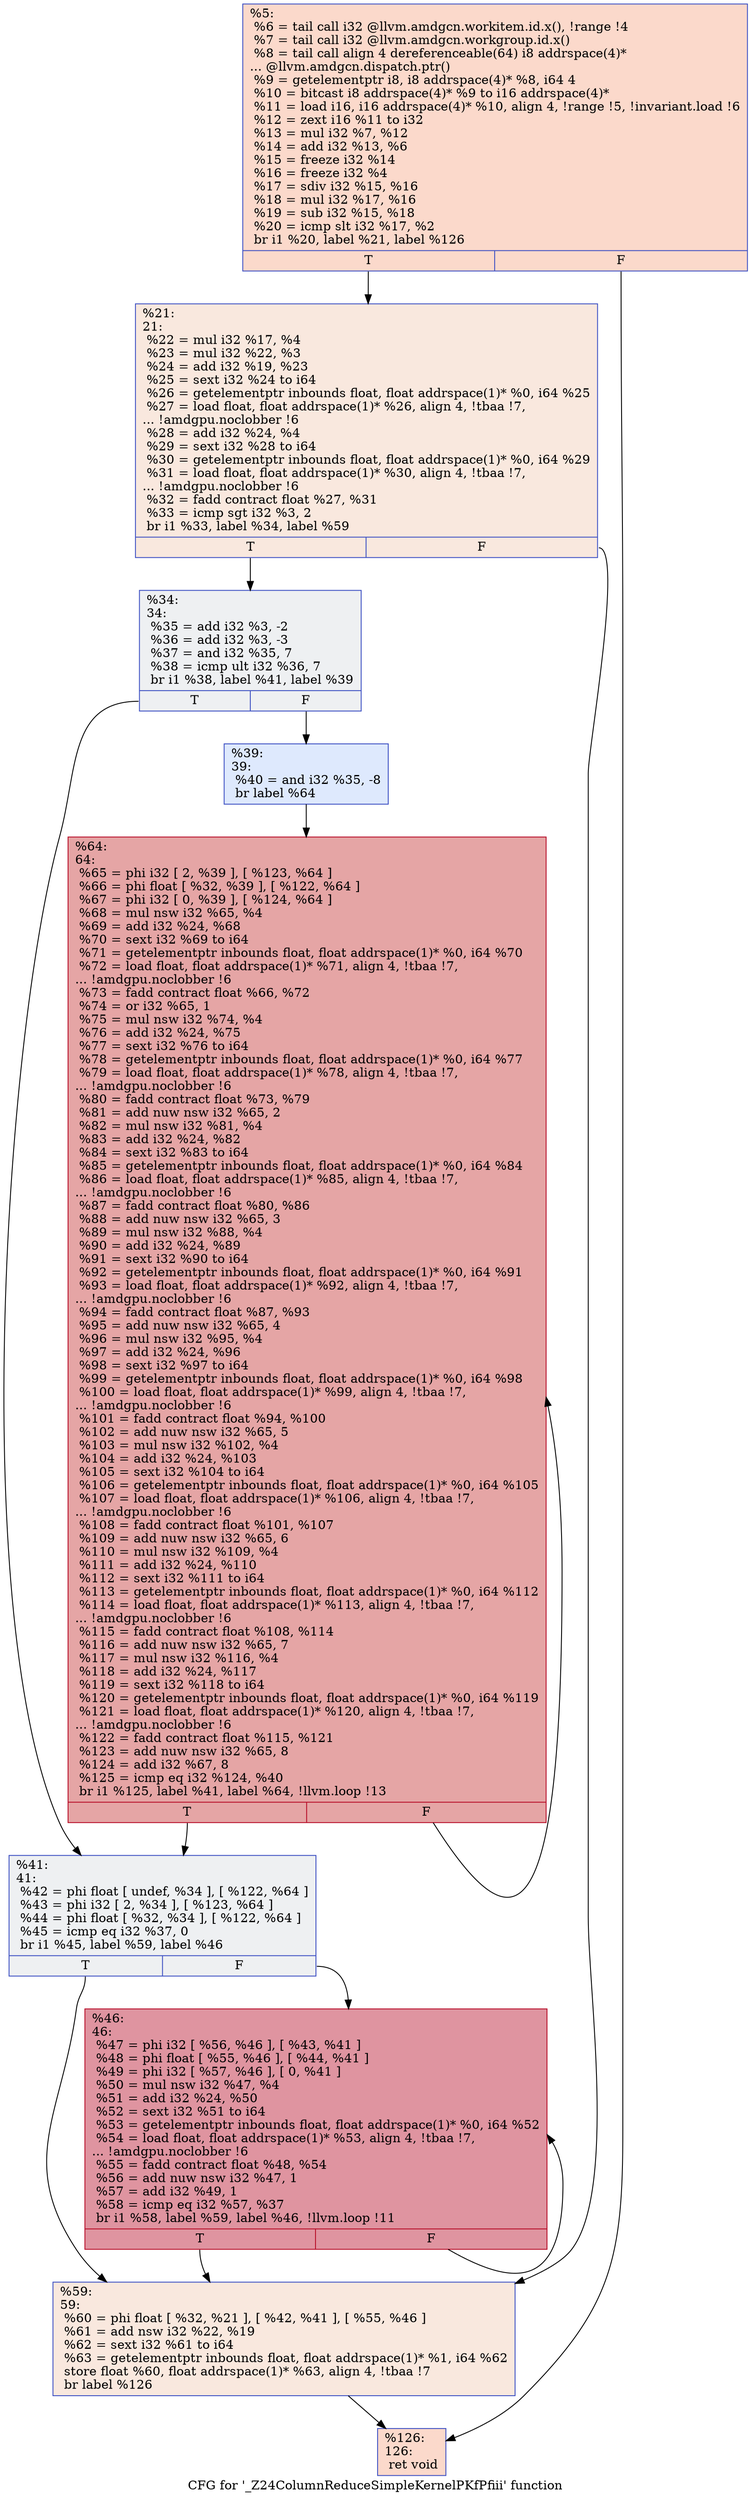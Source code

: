 digraph "CFG for '_Z24ColumnReduceSimpleKernelPKfPfiii' function" {
	label="CFG for '_Z24ColumnReduceSimpleKernelPKfPfiii' function";

	Node0x5a28320 [shape=record,color="#3d50c3ff", style=filled, fillcolor="#f7a88970",label="{%5:\l  %6 = tail call i32 @llvm.amdgcn.workitem.id.x(), !range !4\l  %7 = tail call i32 @llvm.amdgcn.workgroup.id.x()\l  %8 = tail call align 4 dereferenceable(64) i8 addrspace(4)*\l... @llvm.amdgcn.dispatch.ptr()\l  %9 = getelementptr i8, i8 addrspace(4)* %8, i64 4\l  %10 = bitcast i8 addrspace(4)* %9 to i16 addrspace(4)*\l  %11 = load i16, i16 addrspace(4)* %10, align 4, !range !5, !invariant.load !6\l  %12 = zext i16 %11 to i32\l  %13 = mul i32 %7, %12\l  %14 = add i32 %13, %6\l  %15 = freeze i32 %14\l  %16 = freeze i32 %4\l  %17 = sdiv i32 %15, %16\l  %18 = mul i32 %17, %16\l  %19 = sub i32 %15, %18\l  %20 = icmp slt i32 %17, %2\l  br i1 %20, label %21, label %126\l|{<s0>T|<s1>F}}"];
	Node0x5a28320:s0 -> Node0x5a2a540;
	Node0x5a28320:s1 -> Node0x5a2a5d0;
	Node0x5a2a540 [shape=record,color="#3d50c3ff", style=filled, fillcolor="#f2cab570",label="{%21:\l21:                                               \l  %22 = mul i32 %17, %4\l  %23 = mul i32 %22, %3\l  %24 = add i32 %19, %23\l  %25 = sext i32 %24 to i64\l  %26 = getelementptr inbounds float, float addrspace(1)* %0, i64 %25\l  %27 = load float, float addrspace(1)* %26, align 4, !tbaa !7,\l... !amdgpu.noclobber !6\l  %28 = add i32 %24, %4\l  %29 = sext i32 %28 to i64\l  %30 = getelementptr inbounds float, float addrspace(1)* %0, i64 %29\l  %31 = load float, float addrspace(1)* %30, align 4, !tbaa !7,\l... !amdgpu.noclobber !6\l  %32 = fadd contract float %27, %31\l  %33 = icmp sgt i32 %3, 2\l  br i1 %33, label %34, label %59\l|{<s0>T|<s1>F}}"];
	Node0x5a2a540:s0 -> Node0x5a2a310;
	Node0x5a2a540:s1 -> Node0x5a2bd10;
	Node0x5a2a310 [shape=record,color="#3d50c3ff", style=filled, fillcolor="#d9dce170",label="{%34:\l34:                                               \l  %35 = add i32 %3, -2\l  %36 = add i32 %3, -3\l  %37 = and i32 %35, 7\l  %38 = icmp ult i32 %36, 7\l  br i1 %38, label %41, label %39\l|{<s0>T|<s1>F}}"];
	Node0x5a2a310:s0 -> Node0x5a2c0f0;
	Node0x5a2a310:s1 -> Node0x5a2c140;
	Node0x5a2c140 [shape=record,color="#3d50c3ff", style=filled, fillcolor="#b5cdfa70",label="{%39:\l39:                                               \l  %40 = and i32 %35, -8\l  br label %64\l}"];
	Node0x5a2c140 -> Node0x5a2c340;
	Node0x5a2c0f0 [shape=record,color="#3d50c3ff", style=filled, fillcolor="#d9dce170",label="{%41:\l41:                                               \l  %42 = phi float [ undef, %34 ], [ %122, %64 ]\l  %43 = phi i32 [ 2, %34 ], [ %123, %64 ]\l  %44 = phi float [ %32, %34 ], [ %122, %64 ]\l  %45 = icmp eq i32 %37, 0\l  br i1 %45, label %59, label %46\l|{<s0>T|<s1>F}}"];
	Node0x5a2c0f0:s0 -> Node0x5a2bd10;
	Node0x5a2c0f0:s1 -> Node0x5a2cb90;
	Node0x5a2cb90 [shape=record,color="#b70d28ff", style=filled, fillcolor="#b70d2870",label="{%46:\l46:                                               \l  %47 = phi i32 [ %56, %46 ], [ %43, %41 ]\l  %48 = phi float [ %55, %46 ], [ %44, %41 ]\l  %49 = phi i32 [ %57, %46 ], [ 0, %41 ]\l  %50 = mul nsw i32 %47, %4\l  %51 = add i32 %24, %50\l  %52 = sext i32 %51 to i64\l  %53 = getelementptr inbounds float, float addrspace(1)* %0, i64 %52\l  %54 = load float, float addrspace(1)* %53, align 4, !tbaa !7,\l... !amdgpu.noclobber !6\l  %55 = fadd contract float %48, %54\l  %56 = add nuw nsw i32 %47, 1\l  %57 = add i32 %49, 1\l  %58 = icmp eq i32 %57, %37\l  br i1 %58, label %59, label %46, !llvm.loop !11\l|{<s0>T|<s1>F}}"];
	Node0x5a2cb90:s0 -> Node0x5a2bd10;
	Node0x5a2cb90:s1 -> Node0x5a2cb90;
	Node0x5a2bd10 [shape=record,color="#3d50c3ff", style=filled, fillcolor="#f2cab570",label="{%59:\l59:                                               \l  %60 = phi float [ %32, %21 ], [ %42, %41 ], [ %55, %46 ]\l  %61 = add nsw i32 %22, %19\l  %62 = sext i32 %61 to i64\l  %63 = getelementptr inbounds float, float addrspace(1)* %1, i64 %62\l  store float %60, float addrspace(1)* %63, align 4, !tbaa !7\l  br label %126\l}"];
	Node0x5a2bd10 -> Node0x5a2a5d0;
	Node0x5a2c340 [shape=record,color="#b70d28ff", style=filled, fillcolor="#c5333470",label="{%64:\l64:                                               \l  %65 = phi i32 [ 2, %39 ], [ %123, %64 ]\l  %66 = phi float [ %32, %39 ], [ %122, %64 ]\l  %67 = phi i32 [ 0, %39 ], [ %124, %64 ]\l  %68 = mul nsw i32 %65, %4\l  %69 = add i32 %24, %68\l  %70 = sext i32 %69 to i64\l  %71 = getelementptr inbounds float, float addrspace(1)* %0, i64 %70\l  %72 = load float, float addrspace(1)* %71, align 4, !tbaa !7,\l... !amdgpu.noclobber !6\l  %73 = fadd contract float %66, %72\l  %74 = or i32 %65, 1\l  %75 = mul nsw i32 %74, %4\l  %76 = add i32 %24, %75\l  %77 = sext i32 %76 to i64\l  %78 = getelementptr inbounds float, float addrspace(1)* %0, i64 %77\l  %79 = load float, float addrspace(1)* %78, align 4, !tbaa !7,\l... !amdgpu.noclobber !6\l  %80 = fadd contract float %73, %79\l  %81 = add nuw nsw i32 %65, 2\l  %82 = mul nsw i32 %81, %4\l  %83 = add i32 %24, %82\l  %84 = sext i32 %83 to i64\l  %85 = getelementptr inbounds float, float addrspace(1)* %0, i64 %84\l  %86 = load float, float addrspace(1)* %85, align 4, !tbaa !7,\l... !amdgpu.noclobber !6\l  %87 = fadd contract float %80, %86\l  %88 = add nuw nsw i32 %65, 3\l  %89 = mul nsw i32 %88, %4\l  %90 = add i32 %24, %89\l  %91 = sext i32 %90 to i64\l  %92 = getelementptr inbounds float, float addrspace(1)* %0, i64 %91\l  %93 = load float, float addrspace(1)* %92, align 4, !tbaa !7,\l... !amdgpu.noclobber !6\l  %94 = fadd contract float %87, %93\l  %95 = add nuw nsw i32 %65, 4\l  %96 = mul nsw i32 %95, %4\l  %97 = add i32 %24, %96\l  %98 = sext i32 %97 to i64\l  %99 = getelementptr inbounds float, float addrspace(1)* %0, i64 %98\l  %100 = load float, float addrspace(1)* %99, align 4, !tbaa !7,\l... !amdgpu.noclobber !6\l  %101 = fadd contract float %94, %100\l  %102 = add nuw nsw i32 %65, 5\l  %103 = mul nsw i32 %102, %4\l  %104 = add i32 %24, %103\l  %105 = sext i32 %104 to i64\l  %106 = getelementptr inbounds float, float addrspace(1)* %0, i64 %105\l  %107 = load float, float addrspace(1)* %106, align 4, !tbaa !7,\l... !amdgpu.noclobber !6\l  %108 = fadd contract float %101, %107\l  %109 = add nuw nsw i32 %65, 6\l  %110 = mul nsw i32 %109, %4\l  %111 = add i32 %24, %110\l  %112 = sext i32 %111 to i64\l  %113 = getelementptr inbounds float, float addrspace(1)* %0, i64 %112\l  %114 = load float, float addrspace(1)* %113, align 4, !tbaa !7,\l... !amdgpu.noclobber !6\l  %115 = fadd contract float %108, %114\l  %116 = add nuw nsw i32 %65, 7\l  %117 = mul nsw i32 %116, %4\l  %118 = add i32 %24, %117\l  %119 = sext i32 %118 to i64\l  %120 = getelementptr inbounds float, float addrspace(1)* %0, i64 %119\l  %121 = load float, float addrspace(1)* %120, align 4, !tbaa !7,\l... !amdgpu.noclobber !6\l  %122 = fadd contract float %115, %121\l  %123 = add nuw nsw i32 %65, 8\l  %124 = add i32 %67, 8\l  %125 = icmp eq i32 %124, %40\l  br i1 %125, label %41, label %64, !llvm.loop !13\l|{<s0>T|<s1>F}}"];
	Node0x5a2c340:s0 -> Node0x5a2c0f0;
	Node0x5a2c340:s1 -> Node0x5a2c340;
	Node0x5a2a5d0 [shape=record,color="#3d50c3ff", style=filled, fillcolor="#f7a88970",label="{%126:\l126:                                              \l  ret void\l}"];
}
